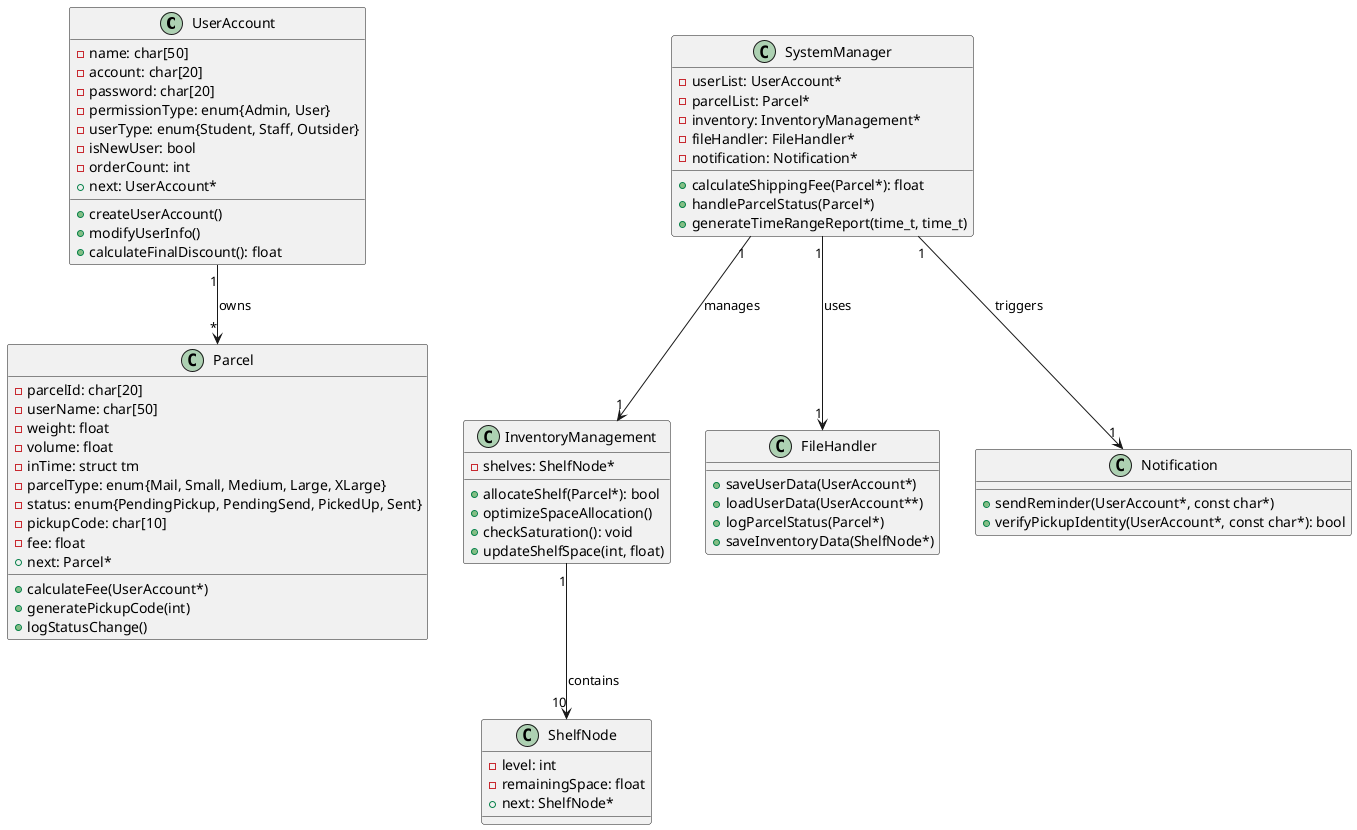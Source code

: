 @startuml
class UserAccount {
    - name: char[50]
    - account: char[20]
    - password: char[20]
    - permissionType: enum{Admin, User}
    - userType: enum{Student, Staff, Outsider}
    - isNewUser: bool
    - orderCount: int
    + next: UserAccount*
    + createUserAccount()
    + modifyUserInfo()
    + calculateFinalDiscount(): float
}

class Parcel {
    - parcelId: char[20]
    - userName: char[50]
    - weight: float
    - volume: float
    - inTime: struct tm
    - parcelType: enum{Mail, Small, Medium, Large, XLarge}
    - status: enum{PendingPickup, PendingSend, PickedUp, Sent}
    - pickupCode: char[10]
    - fee: float
    + next: Parcel*
    + calculateFee(UserAccount*)
    + generatePickupCode(int)
    + logStatusChange()
}

class InventoryManagement {
    - shelves: ShelfNode*
    + allocateShelf(Parcel*): bool
    + optimizeSpaceAllocation()
    + checkSaturation(): void
    + updateShelfSpace(int, float)
}

class ShelfNode {
    - level: int
    - remainingSpace: float
    + next: ShelfNode*
}

class SystemManager {
    - userList: UserAccount*
    - parcelList: Parcel*
    - inventory: InventoryManagement*
    - fileHandler: FileHandler*
    - notification: Notification*
    + calculateShippingFee(Parcel*): float
    + handleParcelStatus(Parcel*)
    + generateTimeRangeReport(time_t, time_t)
}

class FileHandler {
    + saveUserData(UserAccount*)
    + loadUserData(UserAccount**)
    + logParcelStatus(Parcel*)
    + saveInventoryData(ShelfNode*)
}

class Notification {
    + sendReminder(UserAccount*, const char*)
    + verifyPickupIdentity(UserAccount*, const char*): bool
}

SystemManager "1" --> "1" InventoryManagement : manages
SystemManager "1" --> "1" FileHandler : uses
SystemManager "1" --> "1" Notification : triggers
UserAccount "1" --> "*" Parcel : owns
InventoryManagement "1" --> "10" ShelfNode : contains
@enduml